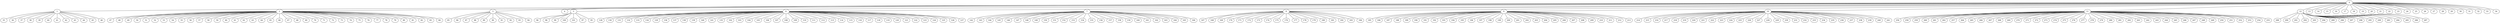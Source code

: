 
graph graphname {
    0 -- 1
0 -- 2
0 -- 3
0 -- 4
0 -- 5
0 -- 6
0 -- 7
0 -- 8
0 -- 9
0 -- 10
0 -- 11
0 -- 12
0 -- 13
0 -- 14
0 -- 15
0 -- 16
0 -- 17
0 -- 18
0 -- 19
0 -- 20
0 -- 21
0 -- 22
0 -- 23
0 -- 24
0 -- 25
0 -- 26
0 -- 27
0 -- 28
0 -- 29
0 -- 30
0 -- 31
0 -- 32
0 -- 33
0 -- 34
1 -- 35
1 -- 36
1 -- 37
1 -- 38
1 -- 39
1 -- 40
1 -- 41
1 -- 42
1 -- 43
1 -- 44
1 -- 45
1 -- 46
2 -- 47
2 -- 48
2 -- 49
2 -- 50
2 -- 51
2 -- 52
2 -- 53
2 -- 54
2 -- 55
2 -- 56
2 -- 57
2 -- 58
2 -- 59
2 -- 60
2 -- 61
2 -- 62
2 -- 63
2 -- 64
2 -- 65
2 -- 66
2 -- 67
2 -- 68
2 -- 69
2 -- 70
2 -- 71
2 -- 72
2 -- 73
2 -- 74
2 -- 75
2 -- 76
2 -- 77
2 -- 78
2 -- 79
2 -- 80
2 -- 81
2 -- 82
2 -- 83
2 -- 84
3 -- 85
3 -- 86
3 -- 87
3 -- 88
3 -- 89
3 -- 90
3 -- 91
3 -- 92
3 -- 93
3 -- 94
5 -- 96
5 -- 98
5 -- 99
5 -- 100
5 -- 101
5 -- 97
5 -- 95
6 -- 128
6 -- 130
6 -- 131
6 -- 132
6 -- 133
6 -- 134
6 -- 129
6 -- 136
6 -- 137
6 -- 138
6 -- 139
6 -- 140
6 -- 141
6 -- 135
6 -- 102
6 -- 103
6 -- 104
6 -- 105
6 -- 106
6 -- 107
6 -- 108
6 -- 109
6 -- 110
6 -- 111
6 -- 112
6 -- 113
6 -- 114
6 -- 115
6 -- 116
6 -- 117
6 -- 118
6 -- 119
6 -- 120
6 -- 121
6 -- 122
6 -- 123
6 -- 124
6 -- 125
6 -- 126
6 -- 127
7 -- 142
7 -- 143
7 -- 144
7 -- 145
7 -- 146
7 -- 147
7 -- 148
7 -- 149
7 -- 150
7 -- 151
7 -- 152
7 -- 153
7 -- 154
7 -- 155
7 -- 156
7 -- 157
7 -- 158
7 -- 159
7 -- 160
7 -- 161
7 -- 162
7 -- 163
7 -- 164
7 -- 165
7 -- 166
8 -- 167
8 -- 168
8 -- 169
8 -- 170
8 -- 171
8 -- 172
8 -- 173
8 -- 174
8 -- 175
8 -- 176
8 -- 177
8 -- 178
8 -- 179
8 -- 180
8 -- 181
8 -- 182
8 -- 183
8 -- 184
9 -- 185
9 -- 186
9 -- 187
9 -- 188
9 -- 189
9 -- 190
9 -- 191
9 -- 192
9 -- 193
9 -- 194
9 -- 195
9 -- 196
9 -- 197
9 -- 198
9 -- 199
9 -- 200
9 -- 201
9 -- 202
9 -- 203
9 -- 204
9 -- 205
9 -- 206
9 -- 207
9 -- 208
9 -- 209
9 -- 210
9 -- 211
9 -- 212
9 -- 213
10 -- 214
10 -- 215
10 -- 216
10 -- 217
10 -- 218
10 -- 219
10 -- 220
10 -- 221
10 -- 222
10 -- 223
10 -- 224
10 -- 225
10 -- 226
10 -- 227
10 -- 228
10 -- 229
10 -- 230
10 -- 231
10 -- 232
10 -- 233
10 -- 234
10 -- 235
10 -- 236
10 -- 237
10 -- 238
10 -- 239
10 -- 240
10 -- 241
11 -- 256
11 -- 258
11 -- 259
11 -- 260
11 -- 261
11 -- 262
11 -- 257
11 -- 264
11 -- 265
11 -- 266
11 -- 267
11 -- 268
11 -- 269
11 -- 270
11 -- 271
11 -- 272
11 -- 273
11 -- 274
11 -- 275
11 -- 276
11 -- 277
11 -- 278
11 -- 279
11 -- 280
11 -- 281
11 -- 282
11 -- 263
11 -- 242
11 -- 243
11 -- 244
11 -- 245
11 -- 246
11 -- 247
11 -- 248
11 -- 249
11 -- 250
11 -- 251
11 -- 252
11 -- 253
11 -- 254
11 -- 255
12 -- 288
12 -- 290
12 -- 291
12 -- 292
12 -- 293
12 -- 294
12 -- 289
12 -- 296
12 -- 297
12 -- 298
12 -- 295
12 -- 299
12 -- 283
12 -- 284
12 -- 285
12 -- 286
12 -- 287

}
